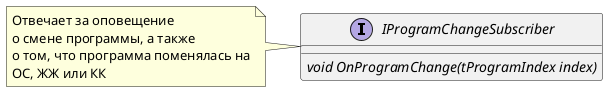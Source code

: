 @startuml
'https://plantuml.com/class-diagram

!startsub IProgramChangeSubscriberSub

interface IProgramChangeSubscriber
{
    {abstract} void OnProgramChange(tProgramIndex index)
}

!endsub

note left of IProgramChangeSubscriber
  Отвечает за оповещение
  о смене программы, а также
  о том, что программа поменялась на
  ОС, ЖЖ или КК
end note


@enduml